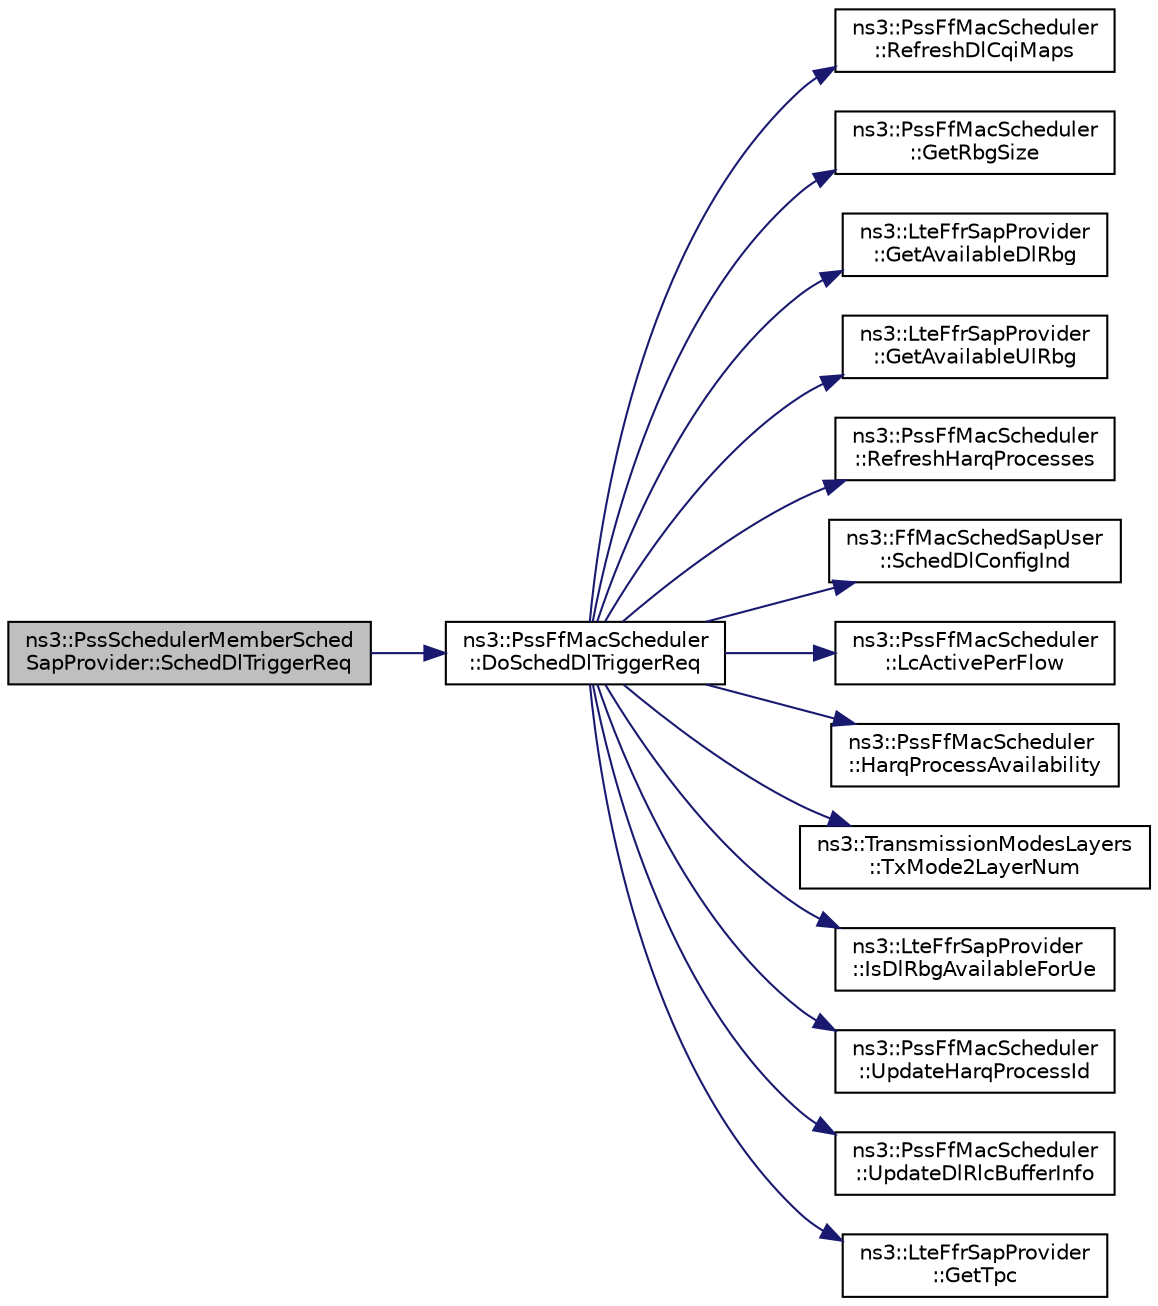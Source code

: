 digraph "ns3::PssSchedulerMemberSchedSapProvider::SchedDlTriggerReq"
{
  edge [fontname="Helvetica",fontsize="10",labelfontname="Helvetica",labelfontsize="10"];
  node [fontname="Helvetica",fontsize="10",shape=record];
  rankdir="LR";
  Node1 [label="ns3::PssSchedulerMemberSched\lSapProvider::SchedDlTriggerReq",height=0.2,width=0.4,color="black", fillcolor="grey75", style="filled", fontcolor="black"];
  Node1 -> Node2 [color="midnightblue",fontsize="10",style="solid"];
  Node2 [label="ns3::PssFfMacScheduler\l::DoSchedDlTriggerReq",height=0.2,width=0.4,color="black", fillcolor="white", style="filled",URL="$d1/d8a/classns3_1_1PssFfMacScheduler.html#a7b4e2fbe84bca59191c664a2b130b5b0"];
  Node2 -> Node3 [color="midnightblue",fontsize="10",style="solid"];
  Node3 [label="ns3::PssFfMacScheduler\l::RefreshDlCqiMaps",height=0.2,width=0.4,color="black", fillcolor="white", style="filled",URL="$d1/d8a/classns3_1_1PssFfMacScheduler.html#a2e7bc40b4840831d734e10bea3124046"];
  Node2 -> Node4 [color="midnightblue",fontsize="10",style="solid"];
  Node4 [label="ns3::PssFfMacScheduler\l::GetRbgSize",height=0.2,width=0.4,color="black", fillcolor="white", style="filled",URL="$d1/d8a/classns3_1_1PssFfMacScheduler.html#aa3caedda9572ce0438063926b19d7efb"];
  Node2 -> Node5 [color="midnightblue",fontsize="10",style="solid"];
  Node5 [label="ns3::LteFfrSapProvider\l::GetAvailableDlRbg",height=0.2,width=0.4,color="black", fillcolor="white", style="filled",URL="$d7/dab/classns3_1_1LteFfrSapProvider.html#ad60306dae43b74dc25b65f81d6587a24",tooltip="Get vector of available RBG in DL for this Cell. "];
  Node2 -> Node6 [color="midnightblue",fontsize="10",style="solid"];
  Node6 [label="ns3::LteFfrSapProvider\l::GetAvailableUlRbg",height=0.2,width=0.4,color="black", fillcolor="white", style="filled",URL="$d7/dab/classns3_1_1LteFfrSapProvider.html#aafd23b22a27ec83e03d54795c122d175",tooltip="Get vector of available RB in UL for this Cell. "];
  Node2 -> Node7 [color="midnightblue",fontsize="10",style="solid"];
  Node7 [label="ns3::PssFfMacScheduler\l::RefreshHarqProcesses",height=0.2,width=0.4,color="black", fillcolor="white", style="filled",URL="$d1/d8a/classns3_1_1PssFfMacScheduler.html#ab4cc64c15c7cf1365bad5ae358e99437",tooltip="Refresh HARQ processes according to the timers. "];
  Node2 -> Node8 [color="midnightblue",fontsize="10",style="solid"];
  Node8 [label="ns3::FfMacSchedSapUser\l::SchedDlConfigInd",height=0.2,width=0.4,color="black", fillcolor="white", style="filled",URL="$df/d68/classns3_1_1FfMacSchedSapUser.html#a28f8484af5a32a45ee6c0e51770d83f7"];
  Node2 -> Node9 [color="midnightblue",fontsize="10",style="solid"];
  Node9 [label="ns3::PssFfMacScheduler\l::LcActivePerFlow",height=0.2,width=0.4,color="black", fillcolor="white", style="filled",URL="$d1/d8a/classns3_1_1PssFfMacScheduler.html#afa94be0f9d6a6f6ce3aee86abf764e27"];
  Node2 -> Node10 [color="midnightblue",fontsize="10",style="solid"];
  Node10 [label="ns3::PssFfMacScheduler\l::HarqProcessAvailability",height=0.2,width=0.4,color="black", fillcolor="white", style="filled",URL="$d1/d8a/classns3_1_1PssFfMacScheduler.html#a1740bdf713ce5efee7e691ea11176d4c",tooltip="Return the availability of free process for the RNTI specified. "];
  Node2 -> Node11 [color="midnightblue",fontsize="10",style="solid"];
  Node11 [label="ns3::TransmissionModesLayers\l::TxMode2LayerNum",height=0.2,width=0.4,color="black", fillcolor="white", style="filled",URL="$dd/d16/classns3_1_1TransmissionModesLayers.html#a31f608b7bfaa77440fe4cb85ad035329"];
  Node2 -> Node12 [color="midnightblue",fontsize="10",style="solid"];
  Node12 [label="ns3::LteFfrSapProvider\l::IsDlRbgAvailableForUe",height=0.2,width=0.4,color="black", fillcolor="white", style="filled",URL="$d7/dab/classns3_1_1LteFfrSapProvider.html#a91f4de3c794d2a32fae5bcfafd88b6fa",tooltip="Check if UE can be served on i-th RB in DL. "];
  Node2 -> Node13 [color="midnightblue",fontsize="10",style="solid"];
  Node13 [label="ns3::PssFfMacScheduler\l::UpdateHarqProcessId",height=0.2,width=0.4,color="black", fillcolor="white", style="filled",URL="$d1/d8a/classns3_1_1PssFfMacScheduler.html#a5c5fbf9993def2ae6cf974ae81bc0ddb",tooltip="Update and return a new process Id for the RNTI specified. "];
  Node2 -> Node14 [color="midnightblue",fontsize="10",style="solid"];
  Node14 [label="ns3::PssFfMacScheduler\l::UpdateDlRlcBufferInfo",height=0.2,width=0.4,color="black", fillcolor="white", style="filled",URL="$d1/d8a/classns3_1_1PssFfMacScheduler.html#a892f1cbf2d0ef364fd0dbca6dc6a7848"];
  Node2 -> Node15 [color="midnightblue",fontsize="10",style="solid"];
  Node15 [label="ns3::LteFfrSapProvider\l::GetTpc",height=0.2,width=0.4,color="black", fillcolor="white", style="filled",URL="$d7/dab/classns3_1_1LteFfrSapProvider.html#a0021d72c12fdaddd3817ef0eb5a7cd4e",tooltip="GetTpc. "];
}
